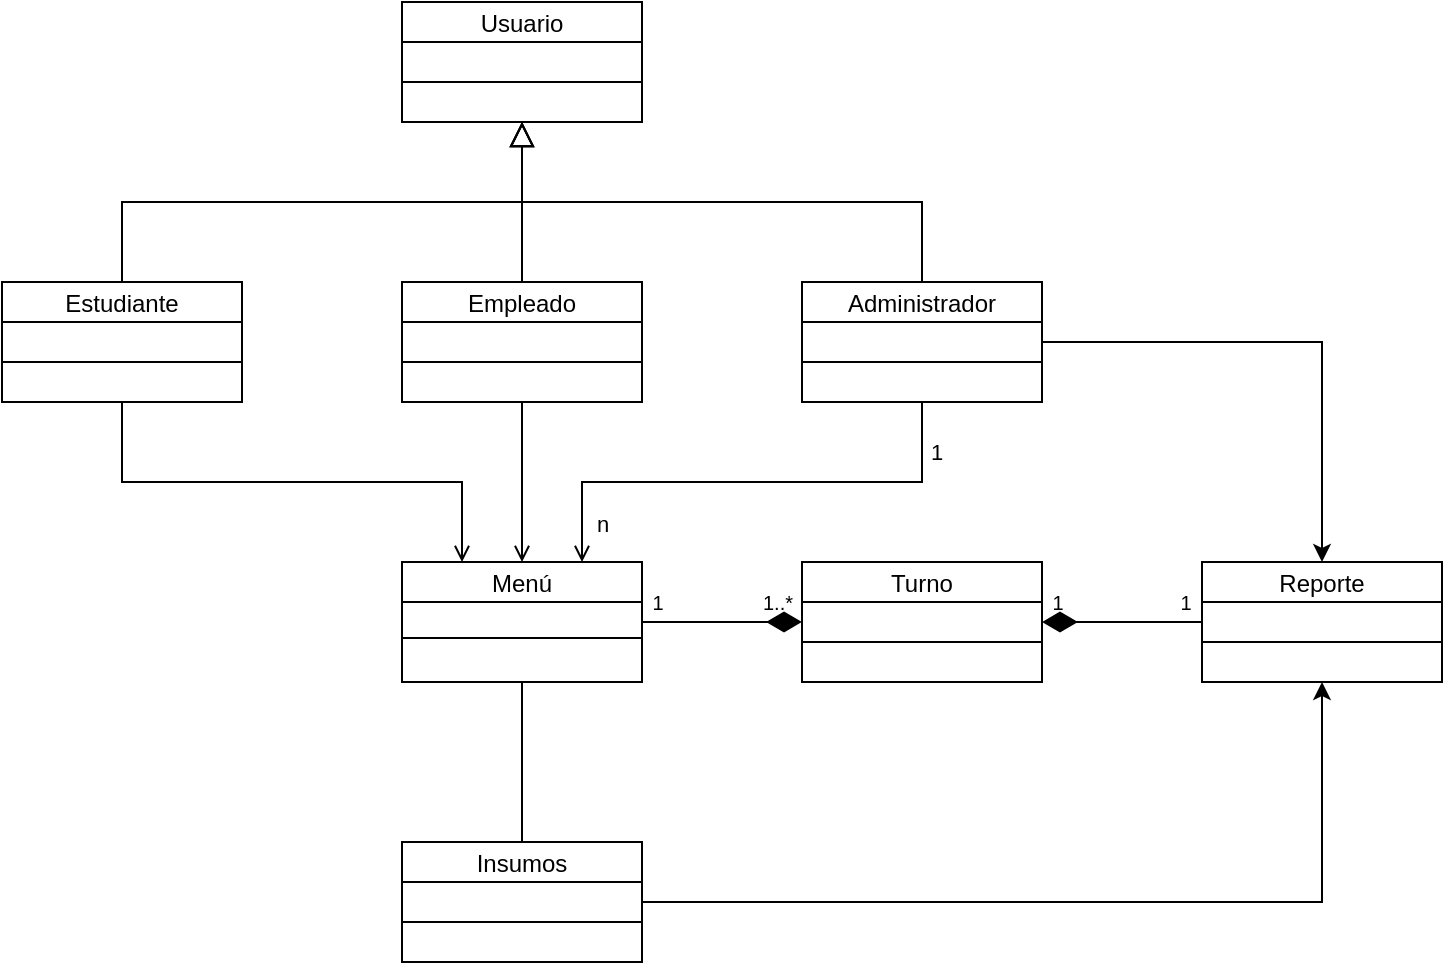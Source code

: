 <mxfile>
    <diagram id="C5RBs43oDa-KdzZeNtuy" name="Page-1">
        <mxGraphModel dx="495" dy="259" grid="1" gridSize="10" guides="1" tooltips="1" connect="1" arrows="1" fold="1" page="1" pageScale="1" pageWidth="827" pageHeight="1169" math="0" shadow="0">
            <root>
                <mxCell id="WIyWlLk6GJQsqaUBKTNV-0"/>
                <mxCell id="WIyWlLk6GJQsqaUBKTNV-1" parent="WIyWlLk6GJQsqaUBKTNV-0"/>
                <mxCell id="zkfFHV4jXpPFQw0GAbJ--0" value="Usuario" style="swimlane;fontStyle=0;align=center;verticalAlign=middle;childLayout=stackLayout;horizontal=1;startSize=20;horizontalStack=0;resizeParent=1;resizeLast=0;collapsible=1;marginBottom=0;rounded=0;shadow=0;strokeWidth=1;" parent="WIyWlLk6GJQsqaUBKTNV-1" vertex="1">
                    <mxGeometry x="254" y="120" width="120" height="60" as="geometry">
                        <mxRectangle x="230" y="140" width="160" height="26" as="alternateBounds"/>
                    </mxGeometry>
                </mxCell>
                <mxCell id="zkfFHV4jXpPFQw0GAbJ--4" value="" style="line;html=1;strokeWidth=1;align=left;verticalAlign=middle;spacingTop=-1;spacingLeft=3;spacingRight=3;rotatable=0;labelPosition=right;points=[];portConstraint=eastwest;" parent="zkfFHV4jXpPFQw0GAbJ--0" vertex="1">
                    <mxGeometry y="20" width="120" height="40" as="geometry"/>
                </mxCell>
                <mxCell id="g63sS1FS8W80pod0KYFJ-36" style="edgeStyle=orthogonalEdgeStyle;rounded=0;orthogonalLoop=1;jettySize=auto;html=1;exitX=0.5;exitY=1;exitDx=0;exitDy=0;entryX=0.25;entryY=0;entryDx=0;entryDy=0;endArrow=open;endFill=0;" parent="WIyWlLk6GJQsqaUBKTNV-1" source="zkfFHV4jXpPFQw0GAbJ--6" target="g63sS1FS8W80pod0KYFJ-5" edge="1">
                    <mxGeometry relative="1" as="geometry"/>
                </mxCell>
                <mxCell id="zkfFHV4jXpPFQw0GAbJ--6" value="Estudiante" style="swimlane;fontStyle=0;align=center;verticalAlign=middle;childLayout=stackLayout;horizontal=1;startSize=20;horizontalStack=0;resizeParent=1;resizeLast=0;collapsible=1;marginBottom=0;rounded=0;shadow=0;strokeWidth=1;" parent="WIyWlLk6GJQsqaUBKTNV-1" vertex="1">
                    <mxGeometry x="54" y="260" width="120" height="60" as="geometry">
                        <mxRectangle x="130" y="380" width="160" height="26" as="alternateBounds"/>
                    </mxGeometry>
                </mxCell>
                <mxCell id="zkfFHV4jXpPFQw0GAbJ--9" value="" style="line;html=1;strokeWidth=1;align=left;verticalAlign=middle;spacingTop=-1;spacingLeft=3;spacingRight=3;rotatable=0;labelPosition=right;points=[];portConstraint=eastwest;" parent="zkfFHV4jXpPFQw0GAbJ--6" vertex="1">
                    <mxGeometry y="20" width="120" height="40" as="geometry"/>
                </mxCell>
                <mxCell id="zkfFHV4jXpPFQw0GAbJ--12" value="" style="endArrow=block;endSize=10;endFill=0;shadow=0;strokeWidth=1;rounded=0;curved=0;edgeStyle=elbowEdgeStyle;elbow=vertical;" parent="WIyWlLk6GJQsqaUBKTNV-1" source="zkfFHV4jXpPFQw0GAbJ--6" target="zkfFHV4jXpPFQw0GAbJ--0" edge="1">
                    <mxGeometry width="160" relative="1" as="geometry">
                        <mxPoint x="194" y="203" as="sourcePoint"/>
                        <mxPoint x="194" y="203" as="targetPoint"/>
                    </mxGeometry>
                </mxCell>
                <mxCell id="g63sS1FS8W80pod0KYFJ-37" style="edgeStyle=orthogonalEdgeStyle;rounded=0;orthogonalLoop=1;jettySize=auto;html=1;exitX=0.5;exitY=1;exitDx=0;exitDy=0;entryX=0.5;entryY=0;entryDx=0;entryDy=0;endArrow=open;endFill=0;" parent="WIyWlLk6GJQsqaUBKTNV-1" source="zkfFHV4jXpPFQw0GAbJ--13" target="g63sS1FS8W80pod0KYFJ-5" edge="1">
                    <mxGeometry relative="1" as="geometry"/>
                </mxCell>
                <mxCell id="zkfFHV4jXpPFQw0GAbJ--13" value="Empleado" style="swimlane;fontStyle=0;align=center;verticalAlign=middle;childLayout=stackLayout;horizontal=1;startSize=20;horizontalStack=0;resizeParent=1;resizeLast=0;collapsible=1;marginBottom=0;rounded=0;shadow=0;strokeWidth=1;" parent="WIyWlLk6GJQsqaUBKTNV-1" vertex="1">
                    <mxGeometry x="254" y="260" width="120" height="60" as="geometry">
                        <mxRectangle x="340" y="380" width="170" height="26" as="alternateBounds"/>
                    </mxGeometry>
                </mxCell>
                <mxCell id="zkfFHV4jXpPFQw0GAbJ--15" value="" style="line;html=1;strokeWidth=1;align=left;verticalAlign=middle;spacingTop=-1;spacingLeft=3;spacingRight=3;rotatable=0;labelPosition=right;points=[];portConstraint=eastwest;" parent="zkfFHV4jXpPFQw0GAbJ--13" vertex="1">
                    <mxGeometry y="20" width="120" height="40" as="geometry"/>
                </mxCell>
                <mxCell id="zkfFHV4jXpPFQw0GAbJ--16" value="" style="endArrow=block;endSize=10;endFill=0;shadow=0;strokeWidth=1;rounded=0;curved=0;edgeStyle=elbowEdgeStyle;elbow=vertical;" parent="WIyWlLk6GJQsqaUBKTNV-1" source="zkfFHV4jXpPFQw0GAbJ--13" target="zkfFHV4jXpPFQw0GAbJ--0" edge="1">
                    <mxGeometry width="160" relative="1" as="geometry">
                        <mxPoint x="204" y="373" as="sourcePoint"/>
                        <mxPoint x="304" y="271" as="targetPoint"/>
                    </mxGeometry>
                </mxCell>
                <mxCell id="g63sS1FS8W80pod0KYFJ-22" style="edgeStyle=orthogonalEdgeStyle;rounded=0;orthogonalLoop=1;jettySize=auto;html=1;exitX=0.5;exitY=1;exitDx=0;exitDy=0;entryX=0.75;entryY=0;entryDx=0;entryDy=0;strokeColor=default;endArrow=open;startFill=0;endFill=0;" parent="WIyWlLk6GJQsqaUBKTNV-1" source="g63sS1FS8W80pod0KYFJ-0" target="g63sS1FS8W80pod0KYFJ-5" edge="1">
                    <mxGeometry relative="1" as="geometry"/>
                </mxCell>
                <mxCell id="g63sS1FS8W80pod0KYFJ-27" value="1" style="edgeLabel;html=1;align=center;verticalAlign=middle;resizable=0;points=[];" parent="g63sS1FS8W80pod0KYFJ-22" vertex="1" connectable="0">
                    <mxGeometry x="-0.88" y="3" relative="1" as="geometry">
                        <mxPoint x="4" y="10" as="offset"/>
                    </mxGeometry>
                </mxCell>
                <mxCell id="g63sS1FS8W80pod0KYFJ-28" value="n" style="edgeLabel;html=1;align=center;verticalAlign=middle;resizable=0;points=[];" parent="g63sS1FS8W80pod0KYFJ-22" vertex="1" connectable="0">
                    <mxGeometry x="0.842" relative="1" as="geometry">
                        <mxPoint x="10" as="offset"/>
                    </mxGeometry>
                </mxCell>
                <mxCell id="g63sS1FS8W80pod0KYFJ-39" style="edgeStyle=orthogonalEdgeStyle;rounded=0;orthogonalLoop=1;jettySize=auto;html=1;exitX=1;exitY=0.5;exitDx=0;exitDy=0;entryX=0.5;entryY=0;entryDx=0;entryDy=0;" parent="WIyWlLk6GJQsqaUBKTNV-1" source="g63sS1FS8W80pod0KYFJ-0" target="g63sS1FS8W80pod0KYFJ-11" edge="1">
                    <mxGeometry relative="1" as="geometry"/>
                </mxCell>
                <mxCell id="g63sS1FS8W80pod0KYFJ-0" value="Administrador" style="swimlane;fontStyle=0;align=center;verticalAlign=middle;childLayout=stackLayout;horizontal=1;startSize=20;horizontalStack=0;resizeParent=1;resizeLast=0;collapsible=1;marginBottom=0;rounded=0;shadow=0;strokeWidth=1;" parent="WIyWlLk6GJQsqaUBKTNV-1" vertex="1">
                    <mxGeometry x="454" y="260" width="120" height="60" as="geometry">
                        <mxRectangle x="340" y="380" width="170" height="26" as="alternateBounds"/>
                    </mxGeometry>
                </mxCell>
                <mxCell id="g63sS1FS8W80pod0KYFJ-2" value="" style="line;html=1;strokeWidth=1;align=left;verticalAlign=middle;spacingTop=-1;spacingLeft=3;spacingRight=3;rotatable=0;labelPosition=right;points=[];portConstraint=eastwest;" parent="g63sS1FS8W80pod0KYFJ-0" vertex="1">
                    <mxGeometry y="20" width="120" height="40" as="geometry"/>
                </mxCell>
                <mxCell id="g63sS1FS8W80pod0KYFJ-3" value="" style="endArrow=block;endSize=10;endFill=0;shadow=0;strokeWidth=1;rounded=0;curved=0;edgeStyle=elbowEdgeStyle;elbow=vertical;exitX=0.5;exitY=0;exitDx=0;exitDy=0;entryX=0.5;entryY=1;entryDx=0;entryDy=0;" parent="WIyWlLk6GJQsqaUBKTNV-1" source="g63sS1FS8W80pod0KYFJ-0" edge="1" target="zkfFHV4jXpPFQw0GAbJ--0">
                    <mxGeometry width="160" relative="1" as="geometry">
                        <mxPoint x="474" y="270" as="sourcePoint"/>
                        <mxPoint x="434" y="160" as="targetPoint"/>
                    </mxGeometry>
                </mxCell>
                <mxCell id="g63sS1FS8W80pod0KYFJ-33" style="edgeStyle=orthogonalEdgeStyle;rounded=0;orthogonalLoop=1;jettySize=auto;html=1;exitX=0;exitY=0.5;exitDx=0;exitDy=0;entryX=1;entryY=0.5;entryDx=0;entryDy=0;endSize=15;endArrow=diamondThin;endFill=1;" parent="WIyWlLk6GJQsqaUBKTNV-1" source="g63sS1FS8W80pod0KYFJ-11" target="g63sS1FS8W80pod0KYFJ-7" edge="1">
                    <mxGeometry relative="1" as="geometry">
                        <mxPoint x="604" y="550" as="targetPoint"/>
                    </mxGeometry>
                </mxCell>
                <mxCell id="g63sS1FS8W80pod0KYFJ-35" style="edgeStyle=orthogonalEdgeStyle;rounded=0;orthogonalLoop=1;jettySize=auto;html=1;exitX=0.5;exitY=1;exitDx=0;exitDy=0;entryX=0.5;entryY=0;entryDx=0;entryDy=0;endArrow=none;startFill=0;" parent="WIyWlLk6GJQsqaUBKTNV-1" source="g63sS1FS8W80pod0KYFJ-5" target="g63sS1FS8W80pod0KYFJ-9" edge="1">
                    <mxGeometry relative="1" as="geometry"/>
                </mxCell>
                <mxCell id="g63sS1FS8W80pod0KYFJ-40" style="edgeStyle=orthogonalEdgeStyle;rounded=0;orthogonalLoop=1;jettySize=auto;html=1;exitX=1;exitY=0.5;exitDx=0;exitDy=0;endArrow=diamondThin;endFill=1;endSize=15;" parent="WIyWlLk6GJQsqaUBKTNV-1" source="g63sS1FS8W80pod0KYFJ-5" edge="1">
                    <mxGeometry relative="1" as="geometry">
                        <mxPoint x="454" y="430" as="targetPoint"/>
                    </mxGeometry>
                </mxCell>
                <mxCell id="g63sS1FS8W80pod0KYFJ-5" value="Menú" style="swimlane;fontStyle=0;align=center;verticalAlign=middle;childLayout=stackLayout;horizontal=1;startSize=20;horizontalStack=0;resizeParent=1;resizeLast=0;collapsible=1;marginBottom=0;rounded=0;shadow=0;strokeWidth=1;" parent="WIyWlLk6GJQsqaUBKTNV-1" vertex="1">
                    <mxGeometry x="254" y="400" width="120" height="60" as="geometry">
                        <mxRectangle x="340" y="380" width="170" height="26" as="alternateBounds"/>
                    </mxGeometry>
                </mxCell>
                <mxCell id="g63sS1FS8W80pod0KYFJ-6" value="" style="line;html=1;strokeWidth=1;align=left;verticalAlign=middle;spacingTop=-1;spacingLeft=3;spacingRight=3;rotatable=0;labelPosition=right;points=[];portConstraint=eastwest;" parent="g63sS1FS8W80pod0KYFJ-5" vertex="1">
                    <mxGeometry y="20" width="120" height="36" as="geometry"/>
                </mxCell>
                <mxCell id="g63sS1FS8W80pod0KYFJ-7" value="Turno" style="swimlane;fontStyle=0;align=center;verticalAlign=middle;childLayout=stackLayout;horizontal=1;startSize=20;horizontalStack=0;resizeParent=1;resizeLast=0;collapsible=1;marginBottom=0;rounded=0;shadow=0;strokeWidth=1;" parent="WIyWlLk6GJQsqaUBKTNV-1" vertex="1">
                    <mxGeometry x="454" y="400" width="120" height="60" as="geometry">
                        <mxRectangle x="340" y="380" width="170" height="26" as="alternateBounds"/>
                    </mxGeometry>
                </mxCell>
                <mxCell id="g63sS1FS8W80pod0KYFJ-8" value="" style="line;html=1;strokeWidth=1;align=left;verticalAlign=middle;spacingTop=-1;spacingLeft=3;spacingRight=3;rotatable=0;labelPosition=right;points=[];portConstraint=eastwest;" parent="g63sS1FS8W80pod0KYFJ-7" vertex="1">
                    <mxGeometry y="20" width="120" height="40" as="geometry"/>
                </mxCell>
                <mxCell id="2" style="edgeStyle=orthogonalEdgeStyle;html=1;exitX=1;exitY=0.5;exitDx=0;exitDy=0;entryX=0.5;entryY=1;entryDx=0;entryDy=0;fontFamily=Helvetica;fontSize=12;fontColor=default;fontStyle=0;rounded=0;curved=0;" edge="1" parent="WIyWlLk6GJQsqaUBKTNV-1" source="g63sS1FS8W80pod0KYFJ-9" target="g63sS1FS8W80pod0KYFJ-11">
                    <mxGeometry relative="1" as="geometry"/>
                </mxCell>
                <mxCell id="g63sS1FS8W80pod0KYFJ-9" value="Insumos" style="swimlane;fontStyle=0;align=center;verticalAlign=middle;childLayout=stackLayout;horizontal=1;startSize=20;horizontalStack=0;resizeParent=1;resizeLast=0;collapsible=1;marginBottom=0;rounded=0;shadow=0;strokeWidth=1;" parent="WIyWlLk6GJQsqaUBKTNV-1" vertex="1">
                    <mxGeometry x="254" y="540" width="120" height="60" as="geometry">
                        <mxRectangle x="340" y="380" width="170" height="26" as="alternateBounds"/>
                    </mxGeometry>
                </mxCell>
                <mxCell id="g63sS1FS8W80pod0KYFJ-10" value="" style="line;html=1;strokeWidth=1;align=left;verticalAlign=middle;spacingTop=-1;spacingLeft=3;spacingRight=3;rotatable=0;labelPosition=right;points=[];portConstraint=eastwest;" parent="g63sS1FS8W80pod0KYFJ-9" vertex="1">
                    <mxGeometry y="20" width="120" height="40" as="geometry"/>
                </mxCell>
                <mxCell id="g63sS1FS8W80pod0KYFJ-11" value="Reporte" style="swimlane;fontStyle=0;align=center;verticalAlign=middle;childLayout=stackLayout;horizontal=1;startSize=20;horizontalStack=0;resizeParent=1;resizeLast=0;collapsible=1;marginBottom=0;rounded=0;shadow=0;strokeWidth=1;" parent="WIyWlLk6GJQsqaUBKTNV-1" vertex="1">
                    <mxGeometry x="654" y="400" width="120" height="60" as="geometry">
                        <mxRectangle x="340" y="380" width="170" height="26" as="alternateBounds"/>
                    </mxGeometry>
                </mxCell>
                <mxCell id="g63sS1FS8W80pod0KYFJ-12" value="" style="line;html=1;strokeWidth=1;align=left;verticalAlign=middle;spacingTop=-1;spacingLeft=3;spacingRight=3;rotatable=0;labelPosition=right;points=[];portConstraint=eastwest;" parent="g63sS1FS8W80pod0KYFJ-11" vertex="1">
                    <mxGeometry y="20" width="120" height="40" as="geometry"/>
                </mxCell>
                <mxCell id="5" value="1..*" style="text;html=1;align=center;verticalAlign=middle;whiteSpace=wrap;rounded=0;fontFamily=Helvetica;fontSize=10;fontColor=default;fontStyle=0;" vertex="1" parent="WIyWlLk6GJQsqaUBKTNV-1">
                    <mxGeometry x="430" y="410" width="24" height="20" as="geometry"/>
                </mxCell>
                <mxCell id="8" value="1" style="text;html=1;align=center;verticalAlign=middle;whiteSpace=wrap;rounded=0;fontFamily=Helvetica;fontSize=10;fontColor=default;fontStyle=0;" vertex="1" parent="WIyWlLk6GJQsqaUBKTNV-1">
                    <mxGeometry x="374" y="410" width="16" height="20" as="geometry"/>
                </mxCell>
                <mxCell id="9" value="1" style="text;html=1;align=center;verticalAlign=middle;whiteSpace=wrap;rounded=0;fontFamily=Helvetica;fontSize=10;fontColor=default;fontStyle=0;" vertex="1" parent="WIyWlLk6GJQsqaUBKTNV-1">
                    <mxGeometry x="574" y="410" width="16" height="20" as="geometry"/>
                </mxCell>
                <mxCell id="10" value="1" style="text;html=1;align=center;verticalAlign=middle;whiteSpace=wrap;rounded=0;fontFamily=Helvetica;fontSize=10;fontColor=default;fontStyle=0;" vertex="1" parent="WIyWlLk6GJQsqaUBKTNV-1">
                    <mxGeometry x="638" y="410" width="16" height="20" as="geometry"/>
                </mxCell>
            </root>
        </mxGraphModel>
    </diagram>
</mxfile>